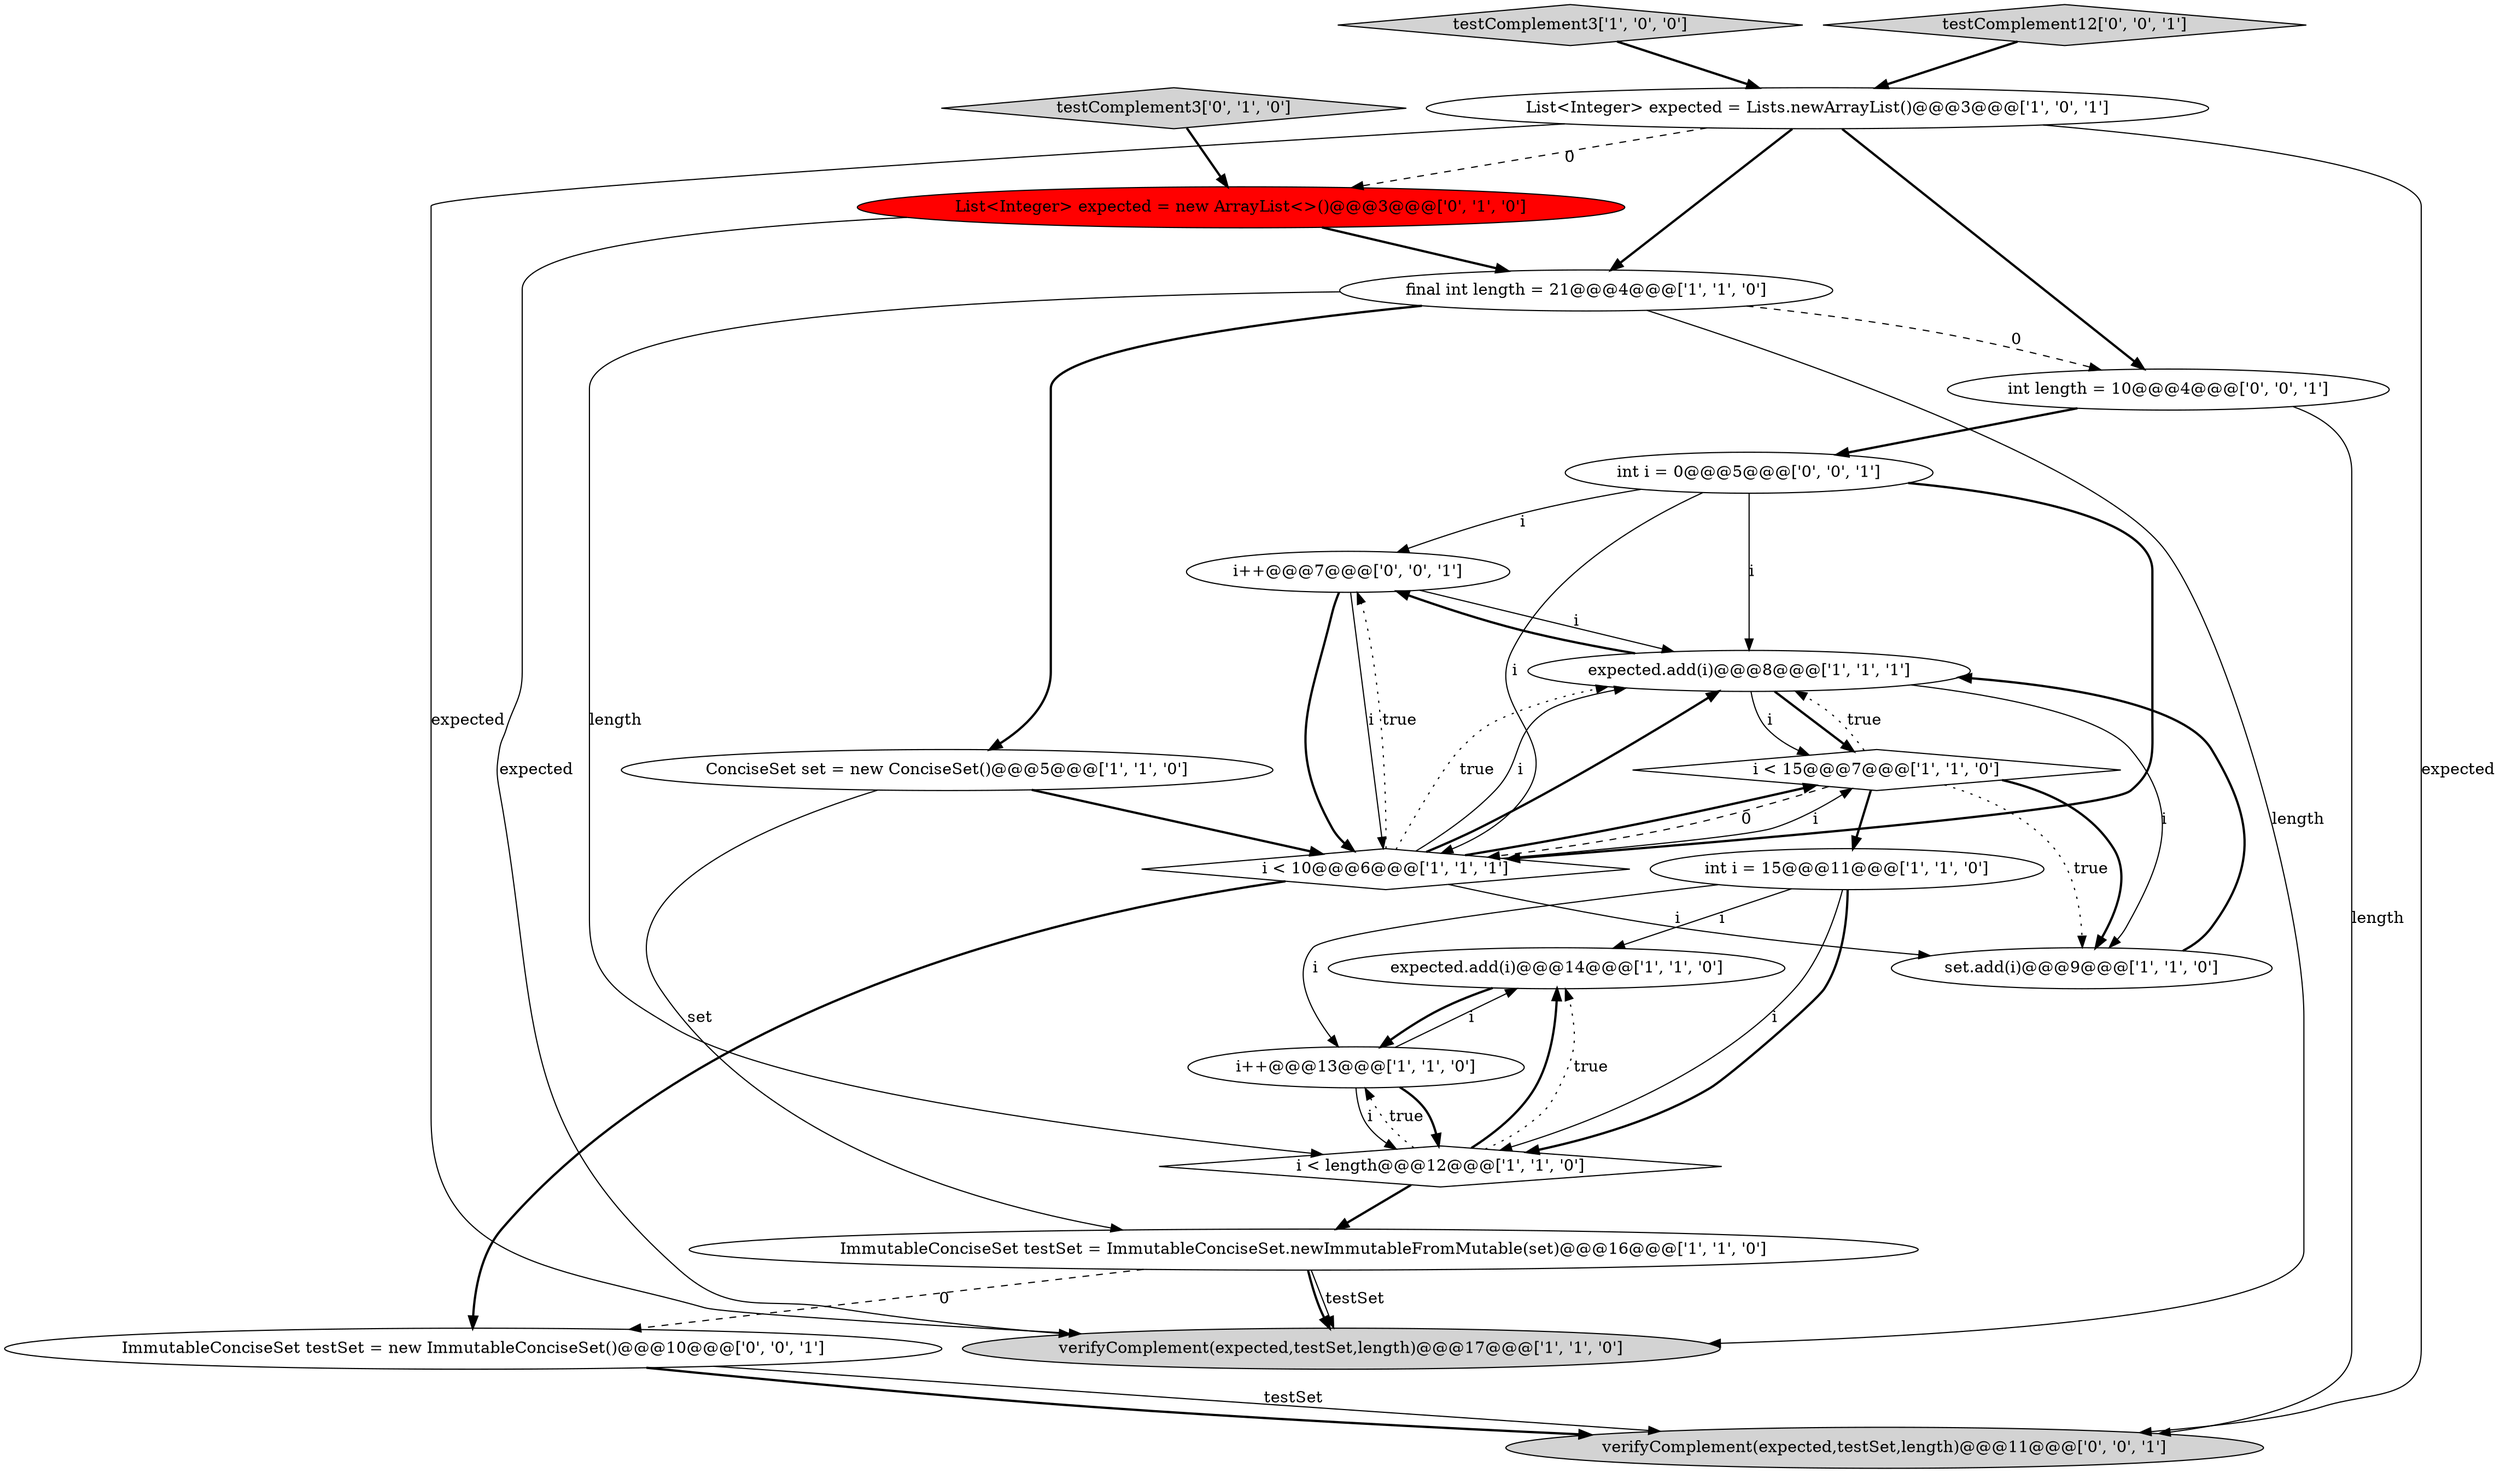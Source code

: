 digraph {
16 [style = filled, label = "ImmutableConciseSet testSet = new ImmutableConciseSet()@@@10@@@['0', '0', '1']", fillcolor = white, shape = ellipse image = "AAA0AAABBB3BBB"];
8 [style = filled, label = "int i = 15@@@11@@@['1', '1', '0']", fillcolor = white, shape = ellipse image = "AAA0AAABBB1BBB"];
5 [style = filled, label = "i < 15@@@7@@@['1', '1', '0']", fillcolor = white, shape = diamond image = "AAA0AAABBB1BBB"];
6 [style = filled, label = "expected.add(i)@@@14@@@['1', '1', '0']", fillcolor = white, shape = ellipse image = "AAA0AAABBB1BBB"];
15 [style = filled, label = "testComplement3['0', '1', '0']", fillcolor = lightgray, shape = diamond image = "AAA0AAABBB2BBB"];
4 [style = filled, label = "ImmutableConciseSet testSet = ImmutableConciseSet.newImmutableFromMutable(set)@@@16@@@['1', '1', '0']", fillcolor = white, shape = ellipse image = "AAA0AAABBB1BBB"];
9 [style = filled, label = "final int length = 21@@@4@@@['1', '1', '0']", fillcolor = white, shape = ellipse image = "AAA0AAABBB1BBB"];
2 [style = filled, label = "testComplement3['1', '0', '0']", fillcolor = lightgray, shape = diamond image = "AAA0AAABBB1BBB"];
10 [style = filled, label = "i++@@@13@@@['1', '1', '0']", fillcolor = white, shape = ellipse image = "AAA0AAABBB1BBB"];
0 [style = filled, label = "List<Integer> expected = Lists.newArrayList()@@@3@@@['1', '0', '1']", fillcolor = white, shape = ellipse image = "AAA0AAABBB1BBB"];
13 [style = filled, label = "verifyComplement(expected,testSet,length)@@@17@@@['1', '1', '0']", fillcolor = lightgray, shape = ellipse image = "AAA0AAABBB1BBB"];
19 [style = filled, label = "verifyComplement(expected,testSet,length)@@@11@@@['0', '0', '1']", fillcolor = lightgray, shape = ellipse image = "AAA0AAABBB3BBB"];
20 [style = filled, label = "int length = 10@@@4@@@['0', '0', '1']", fillcolor = white, shape = ellipse image = "AAA0AAABBB3BBB"];
18 [style = filled, label = "i++@@@7@@@['0', '0', '1']", fillcolor = white, shape = ellipse image = "AAA0AAABBB3BBB"];
3 [style = filled, label = "i < length@@@12@@@['1', '1', '0']", fillcolor = white, shape = diamond image = "AAA0AAABBB1BBB"];
14 [style = filled, label = "List<Integer> expected = new ArrayList<>()@@@3@@@['0', '1', '0']", fillcolor = red, shape = ellipse image = "AAA1AAABBB2BBB"];
12 [style = filled, label = "set.add(i)@@@9@@@['1', '1', '0']", fillcolor = white, shape = ellipse image = "AAA0AAABBB1BBB"];
1 [style = filled, label = "ConciseSet set = new ConciseSet()@@@5@@@['1', '1', '0']", fillcolor = white, shape = ellipse image = "AAA0AAABBB1BBB"];
7 [style = filled, label = "expected.add(i)@@@8@@@['1', '1', '1']", fillcolor = white, shape = ellipse image = "AAA0AAABBB1BBB"];
11 [style = filled, label = "i < 10@@@6@@@['1', '1', '1']", fillcolor = white, shape = diamond image = "AAA0AAABBB1BBB"];
21 [style = filled, label = "testComplement12['0', '0', '1']", fillcolor = lightgray, shape = diamond image = "AAA0AAABBB3BBB"];
17 [style = filled, label = "int i = 0@@@5@@@['0', '0', '1']", fillcolor = white, shape = ellipse image = "AAA0AAABBB3BBB"];
11->7 [style = dotted, label="true"];
11->16 [style = bold, label=""];
9->20 [style = dashed, label="0"];
5->8 [style = bold, label=""];
18->7 [style = solid, label="i"];
0->9 [style = bold, label=""];
20->17 [style = bold, label=""];
9->13 [style = solid, label="length"];
16->19 [style = solid, label="testSet"];
8->3 [style = solid, label="i"];
4->16 [style = dashed, label="0"];
15->14 [style = bold, label=""];
21->0 [style = bold, label=""];
17->11 [style = solid, label="i"];
4->13 [style = bold, label=""];
8->3 [style = bold, label=""];
18->11 [style = bold, label=""];
0->13 [style = solid, label="expected"];
3->10 [style = dotted, label="true"];
0->19 [style = solid, label="expected"];
3->6 [style = bold, label=""];
10->3 [style = bold, label=""];
11->7 [style = solid, label="i"];
1->4 [style = solid, label="set"];
17->7 [style = solid, label="i"];
5->12 [style = dotted, label="true"];
4->13 [style = solid, label="testSet"];
16->19 [style = bold, label=""];
11->5 [style = solid, label="i"];
14->13 [style = solid, label="expected"];
3->6 [style = dotted, label="true"];
3->4 [style = bold, label=""];
11->18 [style = dotted, label="true"];
12->7 [style = bold, label=""];
10->6 [style = solid, label="i"];
17->18 [style = solid, label="i"];
1->11 [style = bold, label=""];
7->5 [style = solid, label="i"];
7->12 [style = solid, label="i"];
0->14 [style = dashed, label="0"];
11->5 [style = bold, label=""];
7->5 [style = bold, label=""];
2->0 [style = bold, label=""];
11->12 [style = solid, label="i"];
5->11 [style = dashed, label="0"];
5->12 [style = bold, label=""];
5->7 [style = dotted, label="true"];
9->3 [style = solid, label="length"];
6->10 [style = bold, label=""];
8->10 [style = solid, label="i"];
18->11 [style = solid, label="i"];
7->18 [style = bold, label=""];
14->9 [style = bold, label=""];
0->20 [style = bold, label=""];
20->19 [style = solid, label="length"];
9->1 [style = bold, label=""];
8->6 [style = solid, label="i"];
11->7 [style = bold, label=""];
10->3 [style = solid, label="i"];
17->11 [style = bold, label=""];
}
